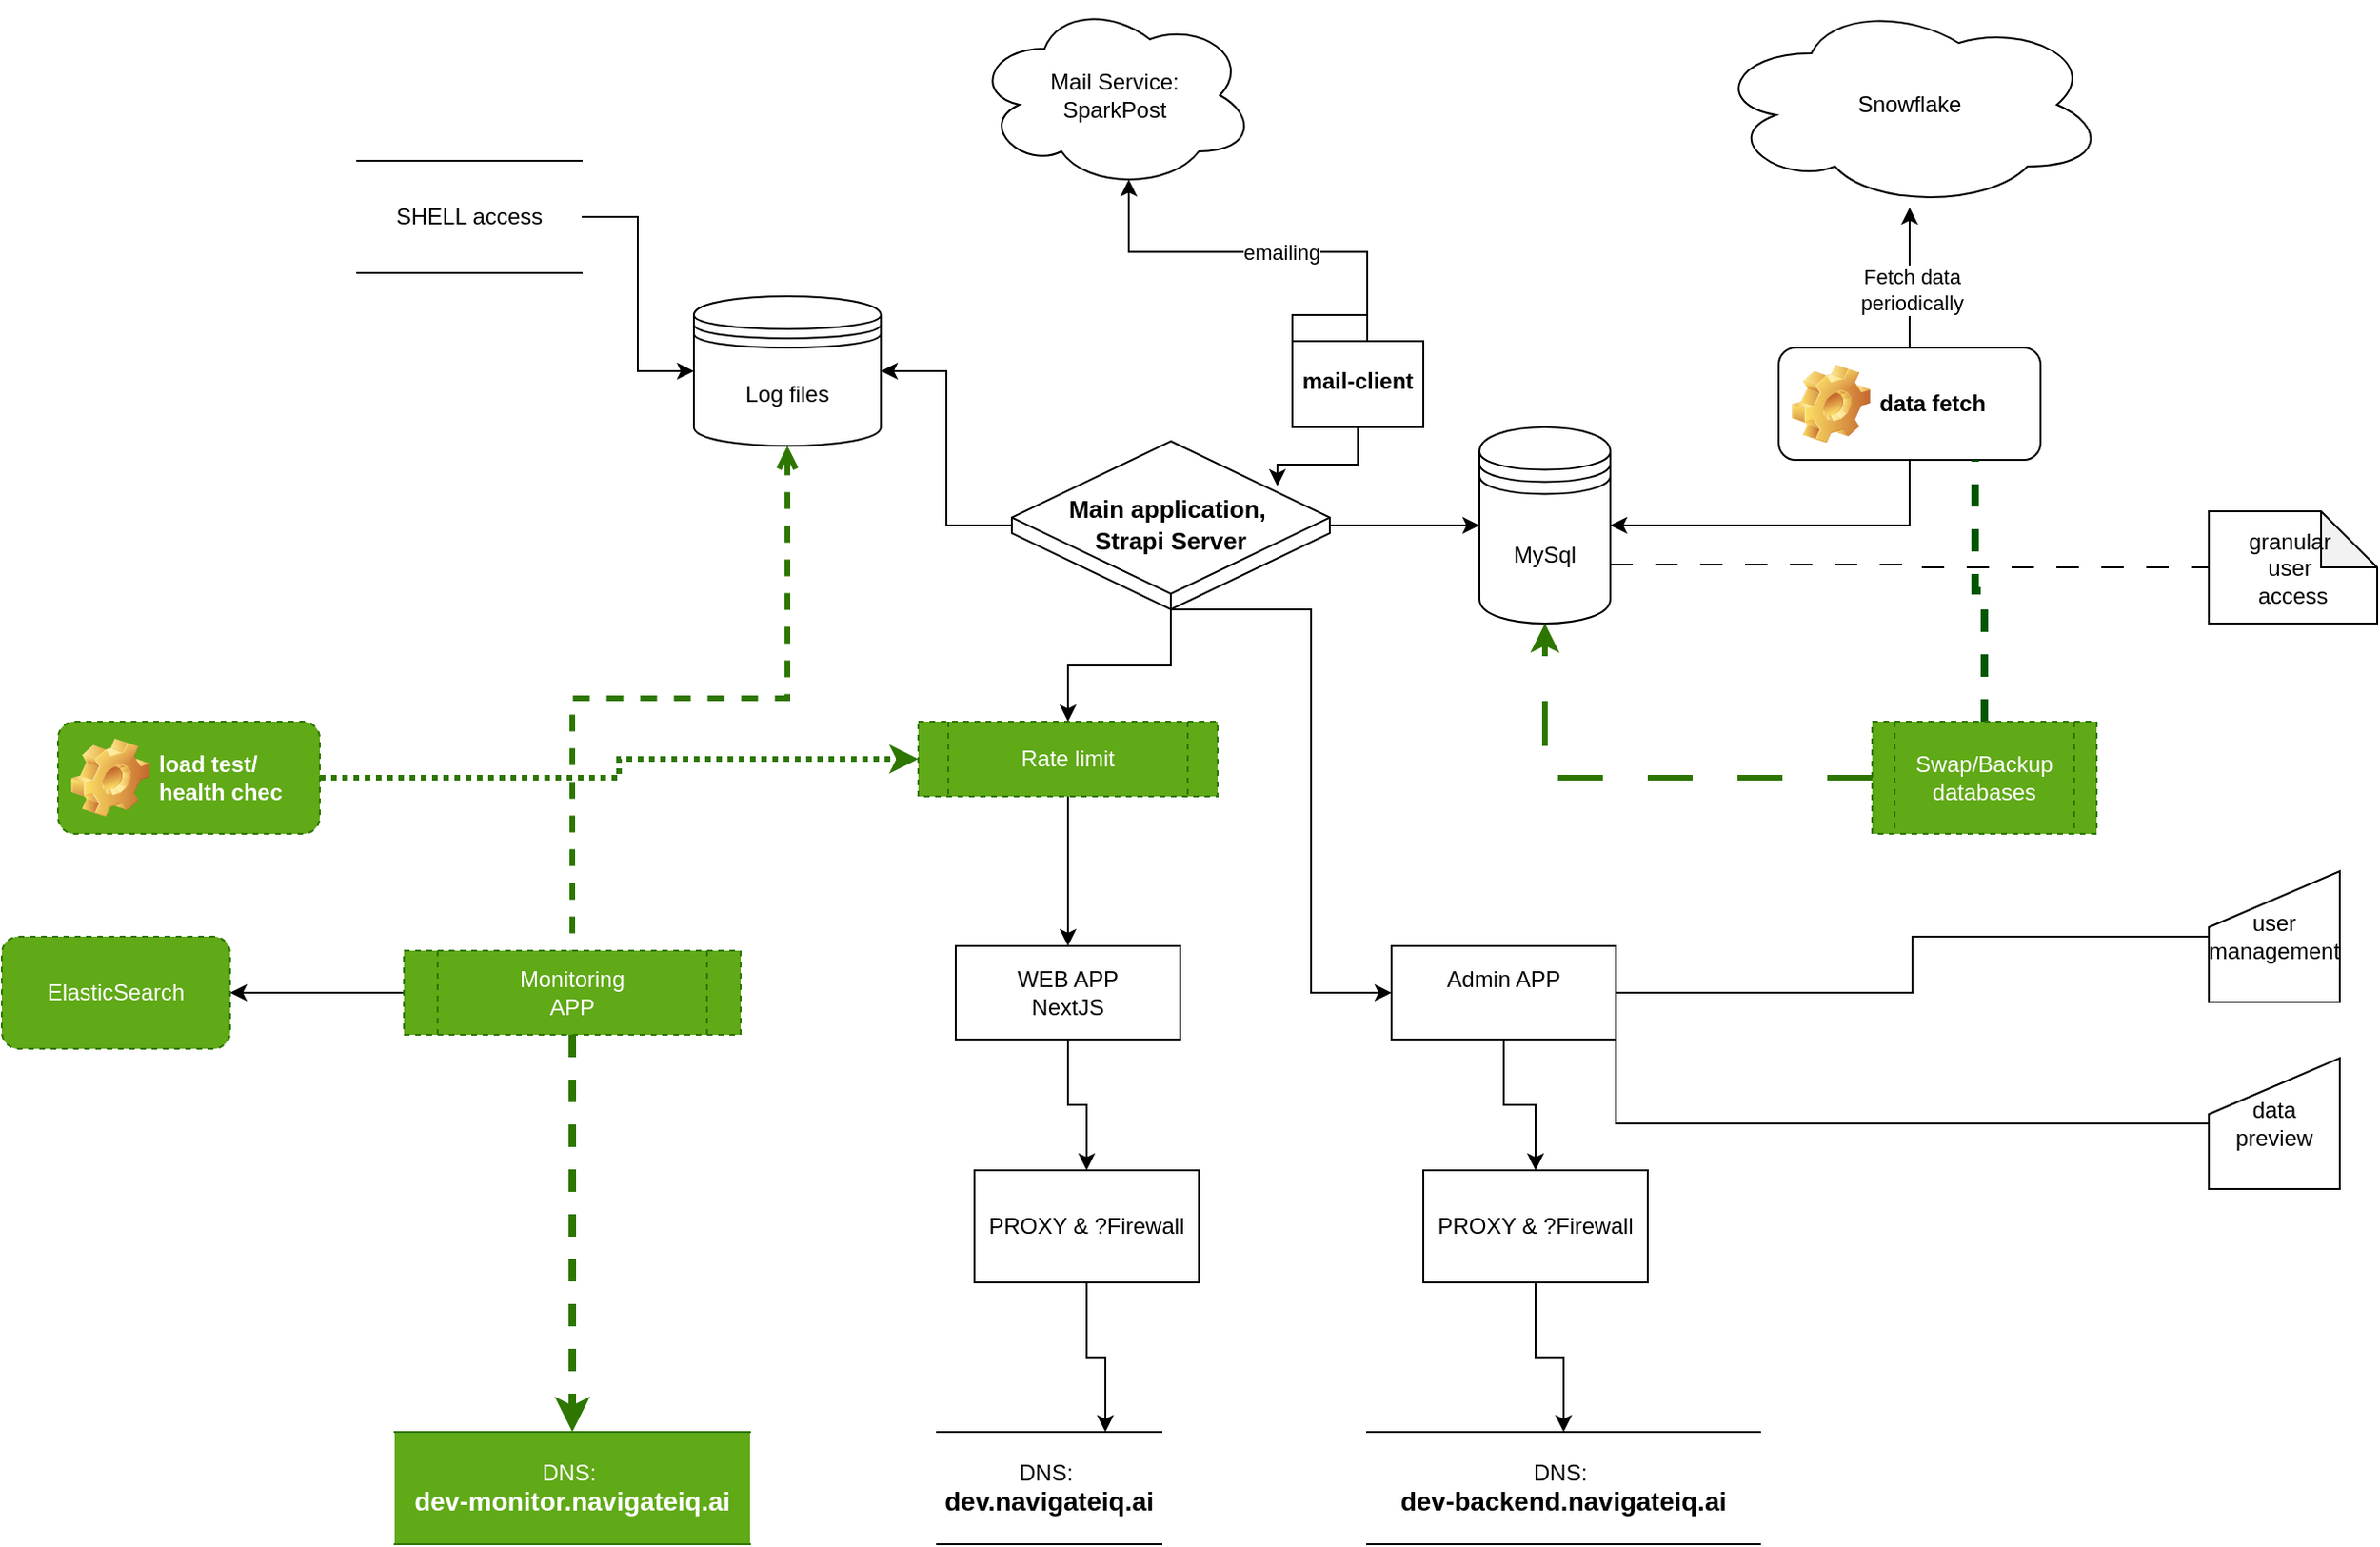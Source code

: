 <mxfile version="26.0.2">
  <diagram name="Page-1" id="efa7a0a1-bf9b-a30e-e6df-94a7791c09e9">
    <mxGraphModel dx="2013" dy="802" grid="1" gridSize="10" guides="1" tooltips="1" connect="1" arrows="1" fold="1" page="1" pageScale="1" pageWidth="826" pageHeight="1169" background="none" math="0" shadow="0">
      <root>
        <mxCell id="0" />
        <mxCell id="1" parent="0" />
        <mxCell id="2_fUhFv4VgIgSvE_En3R-115" style="edgeStyle=orthogonalEdgeStyle;rounded=0;orthogonalLoop=1;jettySize=auto;html=1;entryX=0.5;entryY=0;entryDx=0;entryDy=0;" edge="1" parent="1" source="2_fUhFv4VgIgSvE_En3R-159" target="2_fUhFv4VgIgSvE_En3R-132">
          <mxGeometry relative="1" as="geometry">
            <mxPoint x="315" y="590" as="targetPoint" />
          </mxGeometry>
        </mxCell>
        <mxCell id="2_fUhFv4VgIgSvE_En3R-121" style="edgeStyle=orthogonalEdgeStyle;rounded=0;orthogonalLoop=1;jettySize=auto;html=1;exitX=1;exitY=0.5;exitDx=0;exitDy=0;exitPerimeter=0;entryX=0;entryY=0.5;entryDx=0;entryDy=0;" edge="1" parent="1" source="2_fUhFv4VgIgSvE_En3R-114" target="2_fUhFv4VgIgSvE_En3R-123">
          <mxGeometry relative="1" as="geometry">
            <mxPoint x="450" y="350" as="targetPoint" />
          </mxGeometry>
        </mxCell>
        <mxCell id="2_fUhFv4VgIgSvE_En3R-139" style="edgeStyle=orthogonalEdgeStyle;rounded=0;orthogonalLoop=1;jettySize=auto;html=1;entryX=0.55;entryY=0.95;entryDx=0;entryDy=0;entryPerimeter=0;exitX=0;exitY=0;exitDx=40;exitDy=0;exitPerimeter=0;" edge="1" parent="1" source="2_fUhFv4VgIgSvE_En3R-151" target="2_fUhFv4VgIgSvE_En3R-140">
          <mxGeometry relative="1" as="geometry">
            <mxPoint x="290" y="160" as="targetPoint" />
          </mxGeometry>
        </mxCell>
        <mxCell id="2_fUhFv4VgIgSvE_En3R-147" value="emailing" style="edgeLabel;html=1;align=center;verticalAlign=middle;resizable=0;points=[];" vertex="1" connectable="0" parent="2_fUhFv4VgIgSvE_En3R-139">
          <mxGeometry x="-0.2" relative="1" as="geometry">
            <mxPoint as="offset" />
          </mxGeometry>
        </mxCell>
        <mxCell id="2_fUhFv4VgIgSvE_En3R-155" style="edgeStyle=orthogonalEdgeStyle;rounded=0;orthogonalLoop=1;jettySize=auto;html=1;entryX=1;entryY=0.5;entryDx=0;entryDy=0;" edge="1" parent="1" source="2_fUhFv4VgIgSvE_En3R-114" target="2_fUhFv4VgIgSvE_En3R-154">
          <mxGeometry relative="1" as="geometry" />
        </mxCell>
        <mxCell id="2_fUhFv4VgIgSvE_En3R-114" value="&lt;div style=&quot;line-height: 140%;&quot;&gt;&lt;b&gt;&lt;font style=&quot;font-size: 13px;&quot;&gt;Main application,&amp;nbsp;&lt;/font&gt;&lt;/b&gt;&lt;div style=&quot;line-height: 140%;&quot;&gt;&lt;b&gt;&lt;font style=&quot;font-size: 13px;&quot;&gt;Strapi Server&lt;/font&gt;&lt;/b&gt;&lt;/div&gt;&lt;/div&gt;" style="html=1;whiteSpace=wrap;shape=isoCube2;backgroundOutline=1;isoAngle=15;" vertex="1" parent="1">
          <mxGeometry x="210" y="270" width="170" height="90" as="geometry" />
        </mxCell>
        <mxCell id="2_fUhFv4VgIgSvE_En3R-118" value="DNS:&amp;nbsp;&lt;div&gt;&lt;b&gt;&lt;font style=&quot;font-size: 14px;&quot;&gt;dev.navigateiq.ai&lt;/font&gt;&lt;/b&gt;&lt;/div&gt;" style="shape=partialRectangle;whiteSpace=wrap;html=1;left=0;right=0;fillColor=none;" vertex="1" parent="1">
          <mxGeometry x="170" y="800" width="120" height="60" as="geometry" />
        </mxCell>
        <mxCell id="2_fUhFv4VgIgSvE_En3R-124" style="edgeStyle=orthogonalEdgeStyle;rounded=0;orthogonalLoop=1;jettySize=auto;html=1;exitX=0.5;exitY=1;exitDx=0;exitDy=0;entryX=1;entryY=0.5;entryDx=0;entryDy=0;" edge="1" parent="1" source="2_fUhFv4VgIgSvE_En3R-122" target="2_fUhFv4VgIgSvE_En3R-123">
          <mxGeometry relative="1" as="geometry" />
        </mxCell>
        <mxCell id="2_fUhFv4VgIgSvE_En3R-126" style="edgeStyle=orthogonalEdgeStyle;rounded=0;orthogonalLoop=1;jettySize=auto;html=1;" edge="1" parent="1" source="2_fUhFv4VgIgSvE_En3R-122" target="2_fUhFv4VgIgSvE_En3R-125">
          <mxGeometry relative="1" as="geometry" />
        </mxCell>
        <mxCell id="2_fUhFv4VgIgSvE_En3R-127" value="Fetch data&lt;div&gt;periodically&lt;/div&gt;" style="edgeLabel;html=1;align=center;verticalAlign=middle;resizable=0;points=[];" vertex="1" connectable="0" parent="2_fUhFv4VgIgSvE_En3R-126">
          <mxGeometry x="-0.171" y="-1" relative="1" as="geometry">
            <mxPoint as="offset" />
          </mxGeometry>
        </mxCell>
        <mxCell id="2_fUhFv4VgIgSvE_En3R-122" value="data fetch" style="label;whiteSpace=wrap;html=1;image=img/clipart/Gear_128x128.png" vertex="1" parent="1">
          <mxGeometry x="620" y="220" width="140" height="60" as="geometry" />
        </mxCell>
        <mxCell id="2_fUhFv4VgIgSvE_En3R-175" style="edgeStyle=orthogonalEdgeStyle;rounded=0;orthogonalLoop=1;jettySize=auto;html=1;exitX=1;exitY=0.7;exitDx=0;exitDy=0;dashed=1;dashPattern=12 12;endArrow=none;endFill=0;" edge="1" parent="1" source="2_fUhFv4VgIgSvE_En3R-123" target="2_fUhFv4VgIgSvE_En3R-174">
          <mxGeometry relative="1" as="geometry" />
        </mxCell>
        <mxCell id="2_fUhFv4VgIgSvE_En3R-123" value="MySql" style="shape=datastore;whiteSpace=wrap;html=1;" vertex="1" parent="1">
          <mxGeometry x="460" y="262.5" width="70" height="105" as="geometry" />
        </mxCell>
        <mxCell id="2_fUhFv4VgIgSvE_En3R-125" value="Snowflake" style="ellipse;shape=cloud;whiteSpace=wrap;html=1;" vertex="1" parent="1">
          <mxGeometry x="585" y="35" width="210" height="110" as="geometry" />
        </mxCell>
        <mxCell id="2_fUhFv4VgIgSvE_En3R-130" style="edgeStyle=orthogonalEdgeStyle;rounded=0;orthogonalLoop=1;jettySize=auto;html=1;entryX=0.75;entryY=1;entryDx=0;entryDy=0;dashed=1;fillColor=#008a00;strokeColor=#005700;strokeWidth=4;endArrow=none;endFill=0;" edge="1" parent="1" source="2_fUhFv4VgIgSvE_En3R-129" target="2_fUhFv4VgIgSvE_En3R-122">
          <mxGeometry relative="1" as="geometry" />
        </mxCell>
        <mxCell id="2_fUhFv4VgIgSvE_En3R-153" style="edgeStyle=orthogonalEdgeStyle;rounded=0;orthogonalLoop=1;jettySize=auto;html=1;entryX=0.5;entryY=1;entryDx=0;entryDy=0;dashed=1;dashPattern=8 8;strokeWidth=3;fillColor=#60a917;strokeColor=#2D7600;" edge="1" parent="1" source="2_fUhFv4VgIgSvE_En3R-129" target="2_fUhFv4VgIgSvE_En3R-123">
          <mxGeometry relative="1" as="geometry" />
        </mxCell>
        <mxCell id="2_fUhFv4VgIgSvE_En3R-129" value="Swap/Backup&lt;div&gt;databases&lt;/div&gt;" style="shape=process;whiteSpace=wrap;html=1;backgroundOutline=1;dashed=1;strokeColor=#2D7600;fillColor=#60a917;fontColor=#ffffff;" vertex="1" parent="1">
          <mxGeometry x="670" y="420" width="120" height="60" as="geometry" />
        </mxCell>
        <mxCell id="2_fUhFv4VgIgSvE_En3R-136" style="edgeStyle=orthogonalEdgeStyle;rounded=0;orthogonalLoop=1;jettySize=auto;html=1;entryX=0.5;entryY=0;entryDx=0;entryDy=0;" edge="1" parent="1" source="2_fUhFv4VgIgSvE_En3R-132" target="2_fUhFv4VgIgSvE_En3R-135">
          <mxGeometry relative="1" as="geometry" />
        </mxCell>
        <mxCell id="2_fUhFv4VgIgSvE_En3R-132" value="WEB APP&lt;div&gt;NextJS&lt;/div&gt;" style="rounded=0;whiteSpace=wrap;html=1;" vertex="1" parent="1">
          <mxGeometry x="180" y="540" width="120" height="50" as="geometry" />
        </mxCell>
        <mxCell id="2_fUhFv4VgIgSvE_En3R-137" style="edgeStyle=orthogonalEdgeStyle;rounded=0;orthogonalLoop=1;jettySize=auto;html=1;entryX=0.75;entryY=0;entryDx=0;entryDy=0;" edge="1" parent="1" source="2_fUhFv4VgIgSvE_En3R-135" target="2_fUhFv4VgIgSvE_En3R-118">
          <mxGeometry relative="1" as="geometry" />
        </mxCell>
        <mxCell id="2_fUhFv4VgIgSvE_En3R-135" value="PROXY &amp;amp; ?Firewall" style="rounded=0;whiteSpace=wrap;html=1;" vertex="1" parent="1">
          <mxGeometry x="190" y="660" width="120" height="60" as="geometry" />
        </mxCell>
        <mxCell id="2_fUhFv4VgIgSvE_En3R-140" value="Mail Service:&lt;div&gt;SparkPost&lt;/div&gt;" style="ellipse;shape=cloud;whiteSpace=wrap;html=1;" vertex="1" parent="1">
          <mxGeometry x="190" y="35" width="150" height="100" as="geometry" />
        </mxCell>
        <mxCell id="2_fUhFv4VgIgSvE_En3R-144" style="edgeStyle=orthogonalEdgeStyle;rounded=0;orthogonalLoop=1;jettySize=auto;html=1;entryX=0.5;entryY=0;entryDx=0;entryDy=0;" edge="1" parent="1" source="2_fUhFv4VgIgSvE_En3R-141" target="2_fUhFv4VgIgSvE_En3R-143">
          <mxGeometry relative="1" as="geometry" />
        </mxCell>
        <mxCell id="2_fUhFv4VgIgSvE_En3R-141" value="Admin APP&lt;div&gt;&lt;br&gt;&lt;/div&gt;" style="rounded=0;whiteSpace=wrap;html=1;" vertex="1" parent="1">
          <mxGeometry x="413" y="540" width="120" height="50" as="geometry" />
        </mxCell>
        <mxCell id="2_fUhFv4VgIgSvE_En3R-142" style="edgeStyle=orthogonalEdgeStyle;rounded=0;orthogonalLoop=1;jettySize=auto;html=1;entryX=0.5;entryY=1;entryDx=0;entryDy=0;entryPerimeter=0;endArrow=none;endFill=0;startArrow=classic;startFill=1;" edge="1" parent="1" source="2_fUhFv4VgIgSvE_En3R-141" target="2_fUhFv4VgIgSvE_En3R-114">
          <mxGeometry relative="1" as="geometry">
            <Array as="points">
              <mxPoint x="370" y="565" />
              <mxPoint x="370" y="360" />
            </Array>
          </mxGeometry>
        </mxCell>
        <mxCell id="2_fUhFv4VgIgSvE_En3R-146" style="edgeStyle=orthogonalEdgeStyle;rounded=0;orthogonalLoop=1;jettySize=auto;html=1;entryX=0.5;entryY=0;entryDx=0;entryDy=0;" edge="1" parent="1" source="2_fUhFv4VgIgSvE_En3R-143" target="2_fUhFv4VgIgSvE_En3R-145">
          <mxGeometry relative="1" as="geometry" />
        </mxCell>
        <mxCell id="2_fUhFv4VgIgSvE_En3R-143" value="PROXY &amp;amp; ?Firewall" style="rounded=0;whiteSpace=wrap;html=1;" vertex="1" parent="1">
          <mxGeometry x="430" y="660" width="120" height="60" as="geometry" />
        </mxCell>
        <mxCell id="2_fUhFv4VgIgSvE_En3R-145" value="DNS:&amp;nbsp;&lt;div&gt;&lt;b&gt;&lt;font style=&quot;font-size: 14px;&quot;&gt;dev-backend.navigateiq.ai&lt;/font&gt;&lt;/b&gt;&lt;/div&gt;" style="shape=partialRectangle;whiteSpace=wrap;html=1;left=0;right=0;fillColor=none;" vertex="1" parent="1">
          <mxGeometry x="400" y="800" width="210" height="60" as="geometry" />
        </mxCell>
        <mxCell id="2_fUhFv4VgIgSvE_En3R-157" style="edgeStyle=orthogonalEdgeStyle;rounded=0;orthogonalLoop=1;jettySize=auto;html=1;dashed=1;strokeWidth=4;fillColor=#60a917;strokeColor=#2D7600;" edge="1" parent="1" source="2_fUhFv4VgIgSvE_En3R-148" target="2_fUhFv4VgIgSvE_En3R-150">
          <mxGeometry relative="1" as="geometry" />
        </mxCell>
        <mxCell id="2_fUhFv4VgIgSvE_En3R-177" value="" style="edgeStyle=orthogonalEdgeStyle;rounded=0;orthogonalLoop=1;jettySize=auto;html=1;" edge="1" parent="1" source="2_fUhFv4VgIgSvE_En3R-148" target="2_fUhFv4VgIgSvE_En3R-176">
          <mxGeometry relative="1" as="geometry" />
        </mxCell>
        <mxCell id="2_fUhFv4VgIgSvE_En3R-148" value="Monitoring&lt;div&gt;APP&lt;/div&gt;" style="shape=process;whiteSpace=wrap;html=1;backgroundOutline=1;dashed=1;strokeColor=#2D7600;fillColor=#60a917;fontColor=#ffffff;" vertex="1" parent="1">
          <mxGeometry x="-115" y="542.5" width="180" height="45" as="geometry" />
        </mxCell>
        <mxCell id="2_fUhFv4VgIgSvE_En3R-150" value="DNS:&amp;nbsp;&lt;div&gt;&lt;b&gt;&lt;font style=&quot;font-size: 14px;&quot;&gt;dev-monitor.navigateiq.ai&lt;/font&gt;&lt;/b&gt;&lt;/div&gt;" style="shape=partialRectangle;whiteSpace=wrap;html=1;left=0;right=0;fillColor=#60a917;fontColor=#ffffff;strokeColor=#2D7600;" vertex="1" parent="1">
          <mxGeometry x="-120" y="800" width="190" height="60" as="geometry" />
        </mxCell>
        <mxCell id="2_fUhFv4VgIgSvE_En3R-151" value="mail-client" style="shape=folder;fontStyle=1;spacingTop=10;tabWidth=40;tabHeight=14;tabPosition=left;html=1;whiteSpace=wrap;" vertex="1" parent="1">
          <mxGeometry x="360" y="202.5" width="70" height="60" as="geometry" />
        </mxCell>
        <mxCell id="2_fUhFv4VgIgSvE_En3R-152" style="edgeStyle=orthogonalEdgeStyle;rounded=0;orthogonalLoop=1;jettySize=auto;html=1;entryX=0.835;entryY=0.267;entryDx=0;entryDy=0;entryPerimeter=0;" edge="1" parent="1" source="2_fUhFv4VgIgSvE_En3R-151" target="2_fUhFv4VgIgSvE_En3R-114">
          <mxGeometry relative="1" as="geometry" />
        </mxCell>
        <mxCell id="2_fUhFv4VgIgSvE_En3R-156" style="edgeStyle=orthogonalEdgeStyle;rounded=0;orthogonalLoop=1;jettySize=auto;html=1;entryX=0.5;entryY=0;entryDx=0;entryDy=0;endArrow=none;endFill=0;startArrow=open;startFill=0;strokeWidth=3;fillColor=#60a917;strokeColor=#2D7600;dashed=1;" edge="1" parent="1" source="2_fUhFv4VgIgSvE_En3R-154" target="2_fUhFv4VgIgSvE_En3R-148">
          <mxGeometry relative="1" as="geometry" />
        </mxCell>
        <mxCell id="2_fUhFv4VgIgSvE_En3R-154" value="Log files" style="shape=datastore;whiteSpace=wrap;html=1;" vertex="1" parent="1">
          <mxGeometry x="40" y="192.5" width="100" height="80" as="geometry" />
        </mxCell>
        <mxCell id="2_fUhFv4VgIgSvE_En3R-160" value="" style="edgeStyle=orthogonalEdgeStyle;rounded=0;orthogonalLoop=1;jettySize=auto;html=1;entryX=0.5;entryY=0;entryDx=0;entryDy=0;" edge="1" parent="1" source="2_fUhFv4VgIgSvE_En3R-114" target="2_fUhFv4VgIgSvE_En3R-159">
          <mxGeometry relative="1" as="geometry">
            <mxPoint x="250" y="540" as="targetPoint" />
            <mxPoint x="295" y="360" as="sourcePoint" />
          </mxGeometry>
        </mxCell>
        <mxCell id="2_fUhFv4VgIgSvE_En3R-159" value="Rate limit" style="shape=process;whiteSpace=wrap;html=1;backgroundOutline=1;dashed=1;strokeColor=#2D7600;fillColor=#60a917;fontColor=#ffffff;" vertex="1" parent="1">
          <mxGeometry x="160" y="420" width="160" height="40" as="geometry" />
        </mxCell>
        <mxCell id="2_fUhFv4VgIgSvE_En3R-162" style="edgeStyle=orthogonalEdgeStyle;rounded=0;orthogonalLoop=1;jettySize=auto;html=1;entryX=0;entryY=0.5;entryDx=0;entryDy=0;" edge="1" parent="1" source="2_fUhFv4VgIgSvE_En3R-161" target="2_fUhFv4VgIgSvE_En3R-154">
          <mxGeometry relative="1" as="geometry" />
        </mxCell>
        <mxCell id="2_fUhFv4VgIgSvE_En3R-161" value="SHELL access" style="shape=partialRectangle;whiteSpace=wrap;html=1;left=0;right=0;fillColor=none;" vertex="1" parent="1">
          <mxGeometry x="-140" y="120" width="120" height="60" as="geometry" />
        </mxCell>
        <mxCell id="2_fUhFv4VgIgSvE_En3R-163" style="edgeStyle=orthogonalEdgeStyle;rounded=0;orthogonalLoop=1;jettySize=auto;html=1;exitX=0.5;exitY=1;exitDx=0;exitDy=0;" edge="1" parent="1" source="2_fUhFv4VgIgSvE_En3R-161" target="2_fUhFv4VgIgSvE_En3R-161">
          <mxGeometry relative="1" as="geometry" />
        </mxCell>
        <mxCell id="2_fUhFv4VgIgSvE_En3R-166" style="edgeStyle=orthogonalEdgeStyle;rounded=0;orthogonalLoop=1;jettySize=auto;html=1;entryX=0;entryY=0.5;entryDx=0;entryDy=0;dashed=1;dashPattern=1 1;fillColor=#60a917;strokeColor=#2D7600;strokeWidth=3;" edge="1" parent="1" source="2_fUhFv4VgIgSvE_En3R-165" target="2_fUhFv4VgIgSvE_En3R-159">
          <mxGeometry relative="1" as="geometry" />
        </mxCell>
        <mxCell id="2_fUhFv4VgIgSvE_En3R-165" value="load test/&lt;div&gt;health chec&lt;/div&gt;" style="label;whiteSpace=wrap;html=1;image=img/clipart/Gear_128x128.png;fillColor=#60a917;fontColor=#ffffff;strokeColor=#2D7600;dashed=1;" vertex="1" parent="1">
          <mxGeometry x="-300" y="420" width="140" height="60" as="geometry" />
        </mxCell>
        <mxCell id="2_fUhFv4VgIgSvE_En3R-168" style="edgeStyle=orthogonalEdgeStyle;rounded=0;orthogonalLoop=1;jettySize=auto;html=1;entryX=1;entryY=0.5;entryDx=0;entryDy=0;endArrow=none;endFill=0;" edge="1" parent="1" source="2_fUhFv4VgIgSvE_En3R-167" target="2_fUhFv4VgIgSvE_En3R-141">
          <mxGeometry relative="1" as="geometry" />
        </mxCell>
        <mxCell id="2_fUhFv4VgIgSvE_En3R-167" value="user management" style="shape=manualInput;whiteSpace=wrap;html=1;" vertex="1" parent="1">
          <mxGeometry x="850" y="500" width="70" height="70" as="geometry" />
        </mxCell>
        <mxCell id="2_fUhFv4VgIgSvE_En3R-171" style="edgeStyle=orthogonalEdgeStyle;rounded=0;orthogonalLoop=1;jettySize=auto;html=1;entryX=1;entryY=1;entryDx=0;entryDy=0;endArrow=none;endFill=0;" edge="1" parent="1" source="2_fUhFv4VgIgSvE_En3R-170" target="2_fUhFv4VgIgSvE_En3R-141">
          <mxGeometry relative="1" as="geometry" />
        </mxCell>
        <mxCell id="2_fUhFv4VgIgSvE_En3R-170" value="data&lt;div&gt;preview&lt;/div&gt;" style="shape=manualInput;whiteSpace=wrap;html=1;" vertex="1" parent="1">
          <mxGeometry x="850" y="600" width="70" height="70" as="geometry" />
        </mxCell>
        <mxCell id="2_fUhFv4VgIgSvE_En3R-174" value="granular&amp;nbsp;&lt;div&gt;user&amp;nbsp;&lt;br&gt;&lt;div&gt;access&lt;/div&gt;&lt;/div&gt;" style="shape=note;whiteSpace=wrap;html=1;backgroundOutline=1;darkOpacity=0.05;" vertex="1" parent="1">
          <mxGeometry x="850" y="307.5" width="90" height="60" as="geometry" />
        </mxCell>
        <mxCell id="2_fUhFv4VgIgSvE_En3R-176" value="ElasticSearch" style="rounded=1;whiteSpace=wrap;html=1;fillColor=#60a917;strokeColor=#2D7600;fontColor=#ffffff;dashed=1;" vertex="1" parent="1">
          <mxGeometry x="-330" y="535" width="122" height="60" as="geometry" />
        </mxCell>
      </root>
    </mxGraphModel>
  </diagram>
</mxfile>
